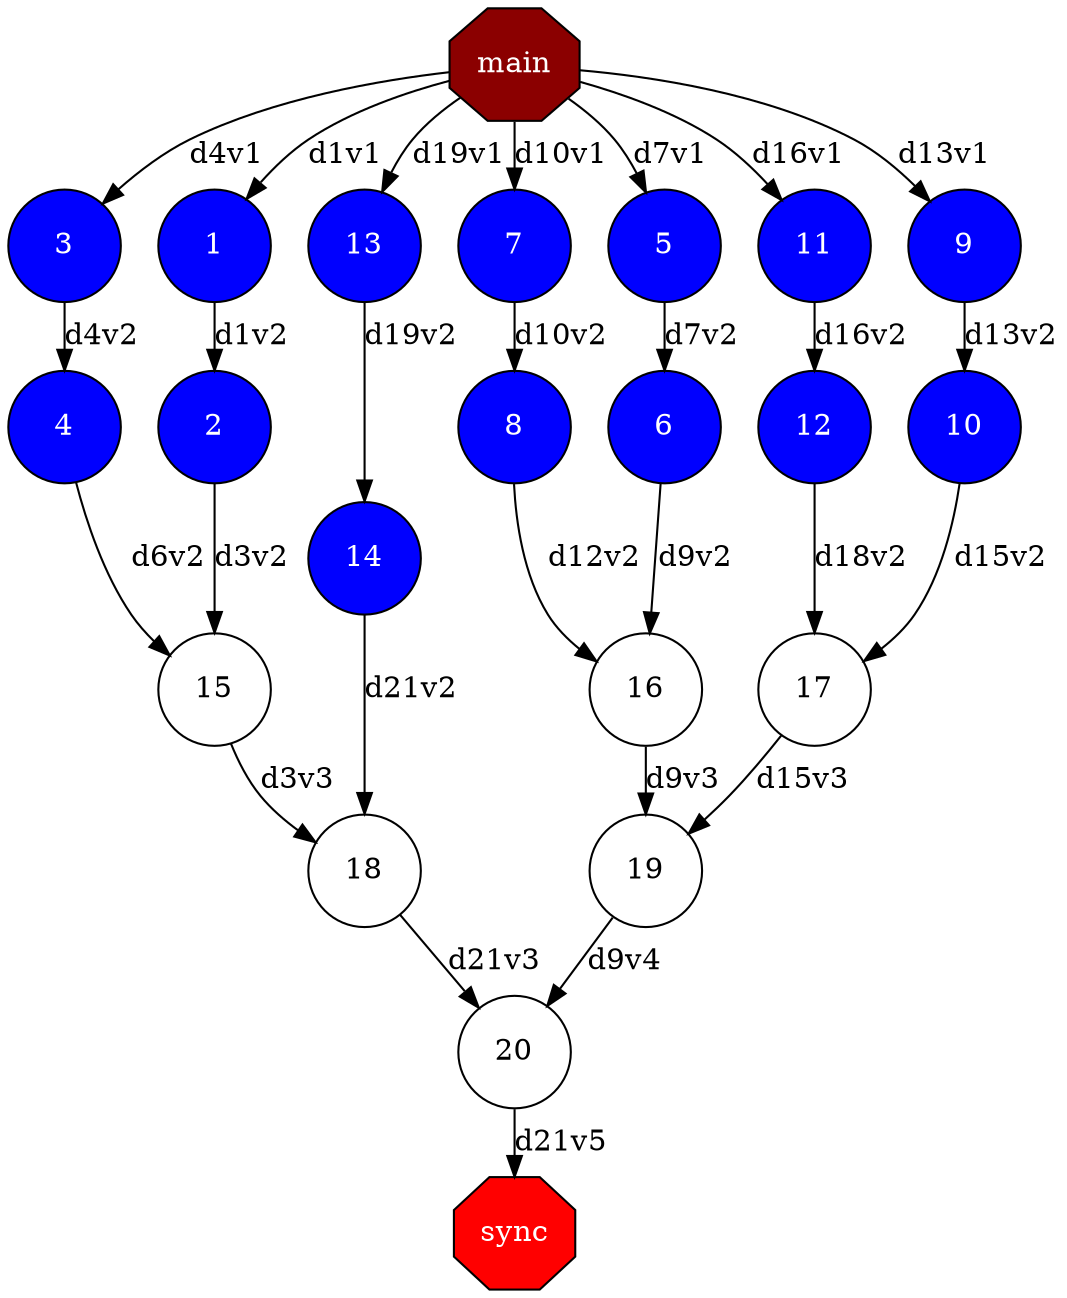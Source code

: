 digraph {
  rankdir=TB;
  labeljust="l";
  compound= true;
  subgraph dependence_graph {
    ranksep=0.20;
    node[height=0.75];

Synchro0[label="main", shape=octagon, style=filled fillcolor="#8B0000" fontcolor="#FFFFFF"];
1[shape=circle, style=filled fillcolor="#0000ff" fontcolor="#ffffff"];
Synchro0 -> 1 [label="d1v1"];
2[shape=circle, style=filled fillcolor="#0000ff" fontcolor="#ffffff"];
1 -> 2 [label="d1v2"];
3[shape=circle, style=filled fillcolor="#0000ff" fontcolor="#ffffff"];
Synchro0 -> 3 [label="d4v1"];
4[shape=circle, style=filled fillcolor="#0000ff" fontcolor="#ffffff"];
3 -> 4 [label="d4v2"];
5[shape=circle, style=filled fillcolor="#0000ff" fontcolor="#ffffff"];
Synchro0 -> 5 [label="d7v1"];
6[shape=circle, style=filled fillcolor="#0000ff" fontcolor="#ffffff"];
5 -> 6 [label="d7v2"];
7[shape=circle, style=filled fillcolor="#0000ff" fontcolor="#ffffff"];
Synchro0 -> 7 [label="d10v1"];
8[shape=circle, style=filled fillcolor="#0000ff" fontcolor="#ffffff"];
7 -> 8 [label="d10v2"];
9[shape=circle, style=filled fillcolor="#0000ff" fontcolor="#ffffff"];
Synchro0 -> 9 [label="d13v1"];
10[shape=circle, style=filled fillcolor="#0000ff" fontcolor="#ffffff"];
9 -> 10 [label="d13v2"];
11[shape=circle, style=filled fillcolor="#0000ff" fontcolor="#ffffff"];
Synchro0 -> 11 [label="d16v1"];
12[shape=circle, style=filled fillcolor="#0000ff" fontcolor="#ffffff"];
11 -> 12 [label="d16v2"];
13[shape=circle, style=filled fillcolor="#0000ff" fontcolor="#ffffff"];
Synchro0 -> 13 [label="d19v1"];
14[shape=circle, style=filled fillcolor="#0000ff" fontcolor="#ffffff"];
13 -> 14 [label="d19v2"];
15[shape=circle, style=filled fillcolor="#ffffff" fontcolor="#000000"];
2 -> 15 [label="d3v2"];
4 -> 15 [label="d6v2"];
16[shape=circle, style=filled fillcolor="#ffffff" fontcolor="#000000"];
6 -> 16 [label="d9v2"];
8 -> 16 [label="d12v2"];
17[shape=circle, style=filled fillcolor="#ffffff" fontcolor="#000000"];
10 -> 17 [label="d15v2"];
12 -> 17 [label="d18v2"];
18[shape=circle, style=filled fillcolor="#ffffff" fontcolor="#000000"];
14 -> 18 [label="d21v2"];
15 -> 18 [label="d3v3"];
19[shape=circle, style=filled fillcolor="#ffffff" fontcolor="#000000"];
16 -> 19 [label="d9v3"];
17 -> 19 [label="d15v3"];
20[shape=circle, style=filled fillcolor="#ffffff" fontcolor="#000000"];
18 -> 20 [label="d21v3"];
19 -> 20 [label="d9v4"];
Synchro1[label="sync", shape=octagon, style=filled fillcolor="#ff0000" fontcolor="#FFFFFF"];
20 -> Synchro1 [label="d21v5"];  }
}
